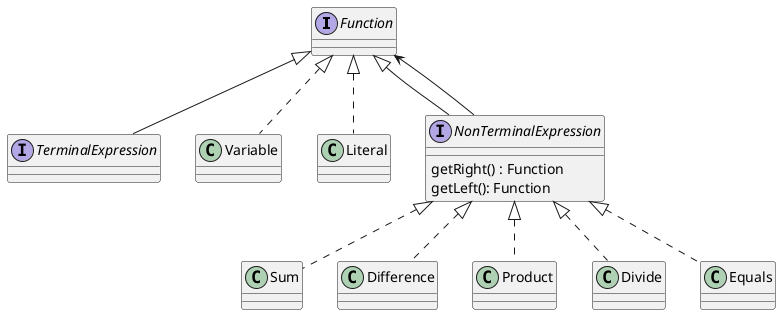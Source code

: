 @startuml
interface Function {

}
interface TerminalExpression implements Function {}
class Variable implements Function {}
class Literal implements Function {}
interface NonTerminalExpression implements Function {
    getRight() : Function
    getLeft(): Function
}
class Sum implements NonTerminalExpression{}
class Difference implements NonTerminalExpression{}
class Product implements NonTerminalExpression{}
class Divide implements NonTerminalExpression{}
class Equals implements NonTerminalExpression{}

NonTerminalExpression --> Function
@enduml